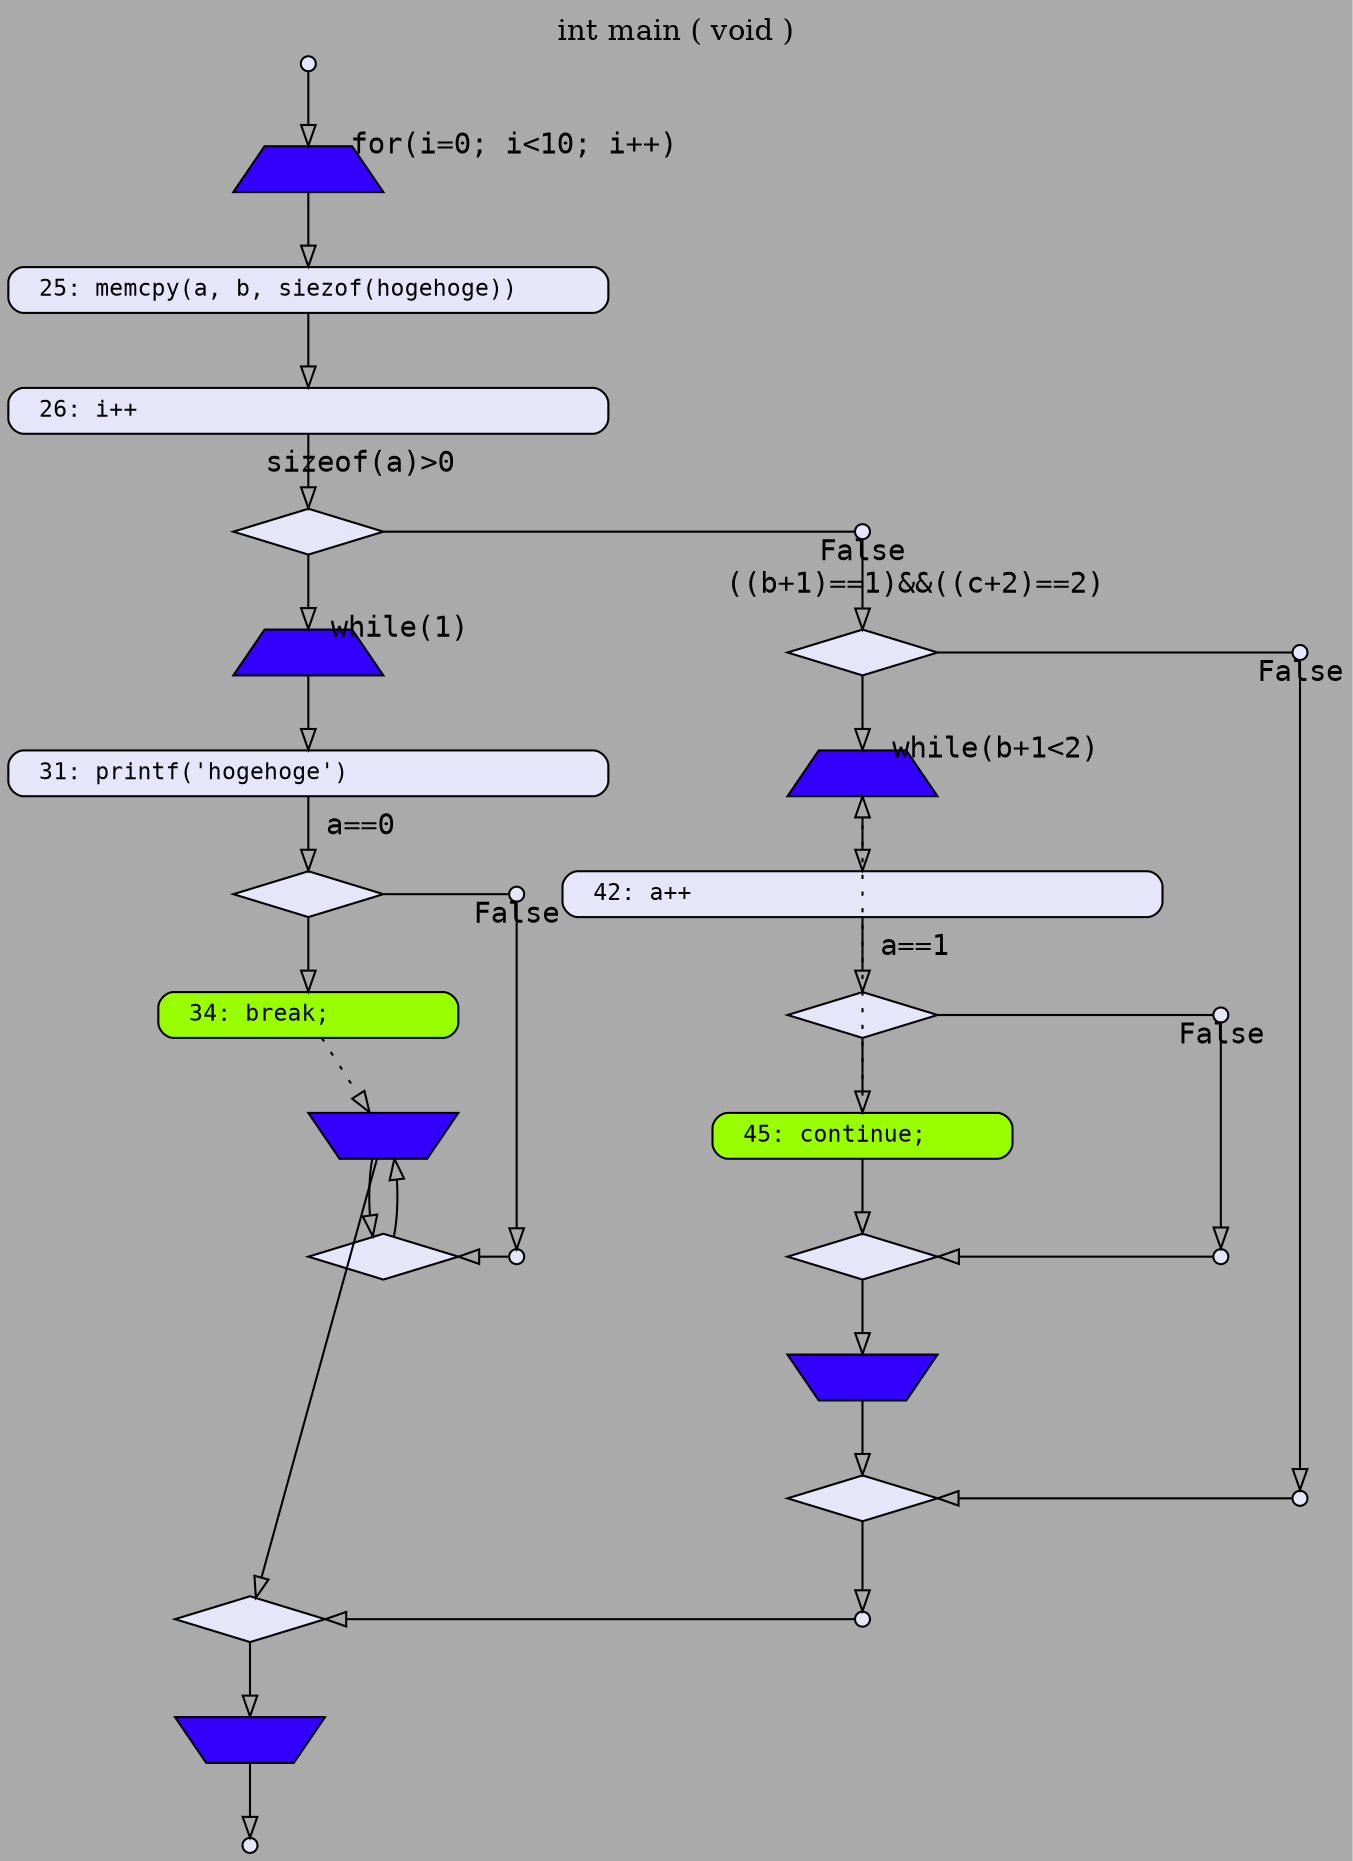 digraph "int main ( void )" {

    label = "int main ( void )";
graph [
    bgcolor = "#aaaaaa",
    labelloc = "t",
    splines = "false",
];
edge [
    fillcolor = "#aaaaaa",
    fontcolor = "#000000",
    fontname = "NSimSun",
    fontsize = "14",
];
node [
    color = "#000000",
    fillcolor = "#e6e6fa",
    fixedsize = "true",
    fontcolor = "#000000",
    fontname = "NSimSun",
    fontsize = "11",
    shape = "box",
    style = "filled, rounded",
    width = "3.0",
];



Node_14    [height = "0.1",shape = "point",width = "0.1",label = ""]
Node_15    [fillcolor = "#3300ff",height = "0.3",shape = "trapezium",style = "filled",width = "1.0",label = ""]
Node_17    [height = "0.3",width = "4",label = " 25: memcpy(a, b, siezof(hogehoge))\l"]
Node_18    [height = "0.3",width = "4",label = " 26: i++\l"]
Node_19    [height = "0.3",shape = "diamond",style = "filled",width = "1",label = ""]
Node_20    [fillcolor = "#3300ff",height = "0.3",shape = "trapezium",style = "filled",width = "1.0",label = ""]
Node_22    [height = "0.3",width = "4",label = " 31: printf('hogehoge')\l"]
Node_23    [height = "0.3",shape = "diamond",style = "filled",width = "1",label = ""]
Node_24    [fillcolor = "#99ff00",height = "0.3",width = "2.0",label = " 34: break;\l"]
Node_21    [fillcolor = "#3300ff",height = "0.3",shape = "invtrapezium",style = "filled",width = "1.0",label = ""]
Node_26    [height = "0.3",shape = "diamond",style = "filled",width = "1.0",label = ""]
Node_21    [fillcolor = "#3300ff",height = "0.3",shape = "invtrapezium",style = "filled",width = "1.0",label = ""]
Node_41    [height = "0.3",shape = "diamond",style = "filled",width = "1.0",label = ""]
Node_16    [fillcolor = "#3300ff",height = "0.3",shape = "invtrapezium",style = "filled",width = "1.0",label = ""]
Node_43    [height = "0.1",shape = "point",width = "0.1",label = ""]


Node_14 -> Node_15  [ headlabel = " for(i=0; i<10; i++)\l", labelangle = "-90", labeldistance = "9.5", labelfloat = "true", weight = "100",];
Node_15 -> Node_17  [ weight = "100",];
Node_17 -> Node_18  [ weight = "100",];
Node_18 -> Node_19  [ headlabel = " sizeof(a)>0\l", labelangle = "-45", labeldistance = "3.0", labelfloat = "true", weight = "100",];
Node_19 -> Node_20  [ headlabel = " while(1)\l", labelangle = "-90", labeldistance = "4.0", labelfloat = "true", weight = "100",];
Node_20 -> Node_22  [ weight = "100",];
Node_22 -> Node_23  [ headlabel = " a==0\l", labelangle = "-45", labeldistance = "3.0", labelfloat = "true", weight = "100",];
Node_23 -> Node_24  [ weight = "100",];
Node_24 -> Node_21  [ style = "dotted", weight = "1.0",];
Node_21 -> Node_26  [ weight = "100",];
Node_26 -> Node_21  [ weight = "100",];
Node_21 -> Node_41  [ weight = "100",];
Node_41 -> Node_16  [ weight = "100",];
Node_16 -> Node_43  [ weight = "100",];



Node_25    [height = "0.1",shape = "point",width = "0.1",label = ""]
Node_27    [height = "0.1",shape = "point",width = "0.1",label = ""]


Node_23 -> Node_25  [ dir = "none", headlabel = " False\l", labelangle = "90", labeldistance = "1", labelfloat = "true",];
{rank = same; Node_23; Node_25}
Node_25 -> Node_27  [ weight = "100",];
Node_26 -> Node_27  [ dir = "back",];
{rank = same; Node_26; Node_27}



Node_28    [height = "0.1",shape = "point",width = "0.1",label = ""]
Node_29    [height = "0.3",shape = "diamond",style = "filled",width = "1",label = ""]
Node_30    [fillcolor = "#3300ff",height = "0.3",shape = "trapezium",style = "filled",width = "1.0",label = ""]
Node_32    [height = "0.3",width = "4",label = " 42: a++\l"]
Node_33    [height = "0.3",shape = "diamond",style = "filled",width = "1",label = ""]
Node_34    [fillcolor = "#99ff00",height = "0.3",width = "2.0",label = " 45: continue;\l"]
Node_36    [height = "0.3",shape = "diamond",style = "filled",width = "1.0",label = ""]
Node_31    [fillcolor = "#3300ff",height = "0.3",shape = "invtrapezium",style = "filled",width = "1.0",label = ""]
Node_39    [height = "0.3",shape = "diamond",style = "filled",width = "1.0",label = ""]
Node_42    [height = "0.1",shape = "point",width = "0.1",label = ""]


Node_19 -> Node_28  [ dir = "none", headlabel = " False\l", labelangle = "90", labeldistance = "1", labelfloat = "true",];
{rank = same; Node_19; Node_28}
Node_28 -> Node_29  [ headlabel = " ((b+1)==1)&&((c+2)==2)\l", labelangle = "-45", labeldistance = "3.0", labelfloat = "true", weight = "100",];
Node_29 -> Node_30  [ headlabel = " while(b+1<2)\l", labelangle = "-90", labeldistance = "6.0", labelfloat = "true", weight = "100",];
Node_30 -> Node_32  [ weight = "100",];
Node_32 -> Node_33  [ headlabel = " a==1\l", labelangle = "-45", labeldistance = "3.0", labelfloat = "true", weight = "100",];
Node_33 -> Node_34  [ weight = "100",];
Node_34 -> Node_30  [ style = "dotted", weight = "1.0",];
Node_34 -> Node_36  [ weight = "100",];
Node_36 -> Node_31  [ weight = "100",];
Node_31 -> Node_39  [ weight = "100",];
Node_39 -> Node_42  [ weight = "100",];
Node_41 -> Node_42  [ dir = "back",];
{rank = same; Node_41; Node_42}



Node_35    [height = "0.1",shape = "point",width = "0.1",label = ""]
Node_37    [height = "0.1",shape = "point",width = "0.1",label = ""]


Node_33 -> Node_35  [ dir = "none", headlabel = " False\l", labelangle = "90", labeldistance = "1", labelfloat = "true",];
{rank = same; Node_33; Node_35}
Node_35 -> Node_37  [ weight = "100",];
Node_36 -> Node_37  [ dir = "back",];
{rank = same; Node_36; Node_37}



Node_38    [height = "0.1",shape = "point",width = "0.1",label = ""]
Node_40    [height = "0.1",shape = "point",width = "0.1",label = ""]


Node_29 -> Node_38  [ dir = "none", headlabel = " False\l", labelangle = "90", labeldistance = "1", labelfloat = "true",];
{rank = same; Node_29; Node_38}
Node_38 -> Node_40  [ weight = "100",];
Node_39 -> Node_40  [ dir = "back",];
{rank = same; Node_39; Node_40}
}
 